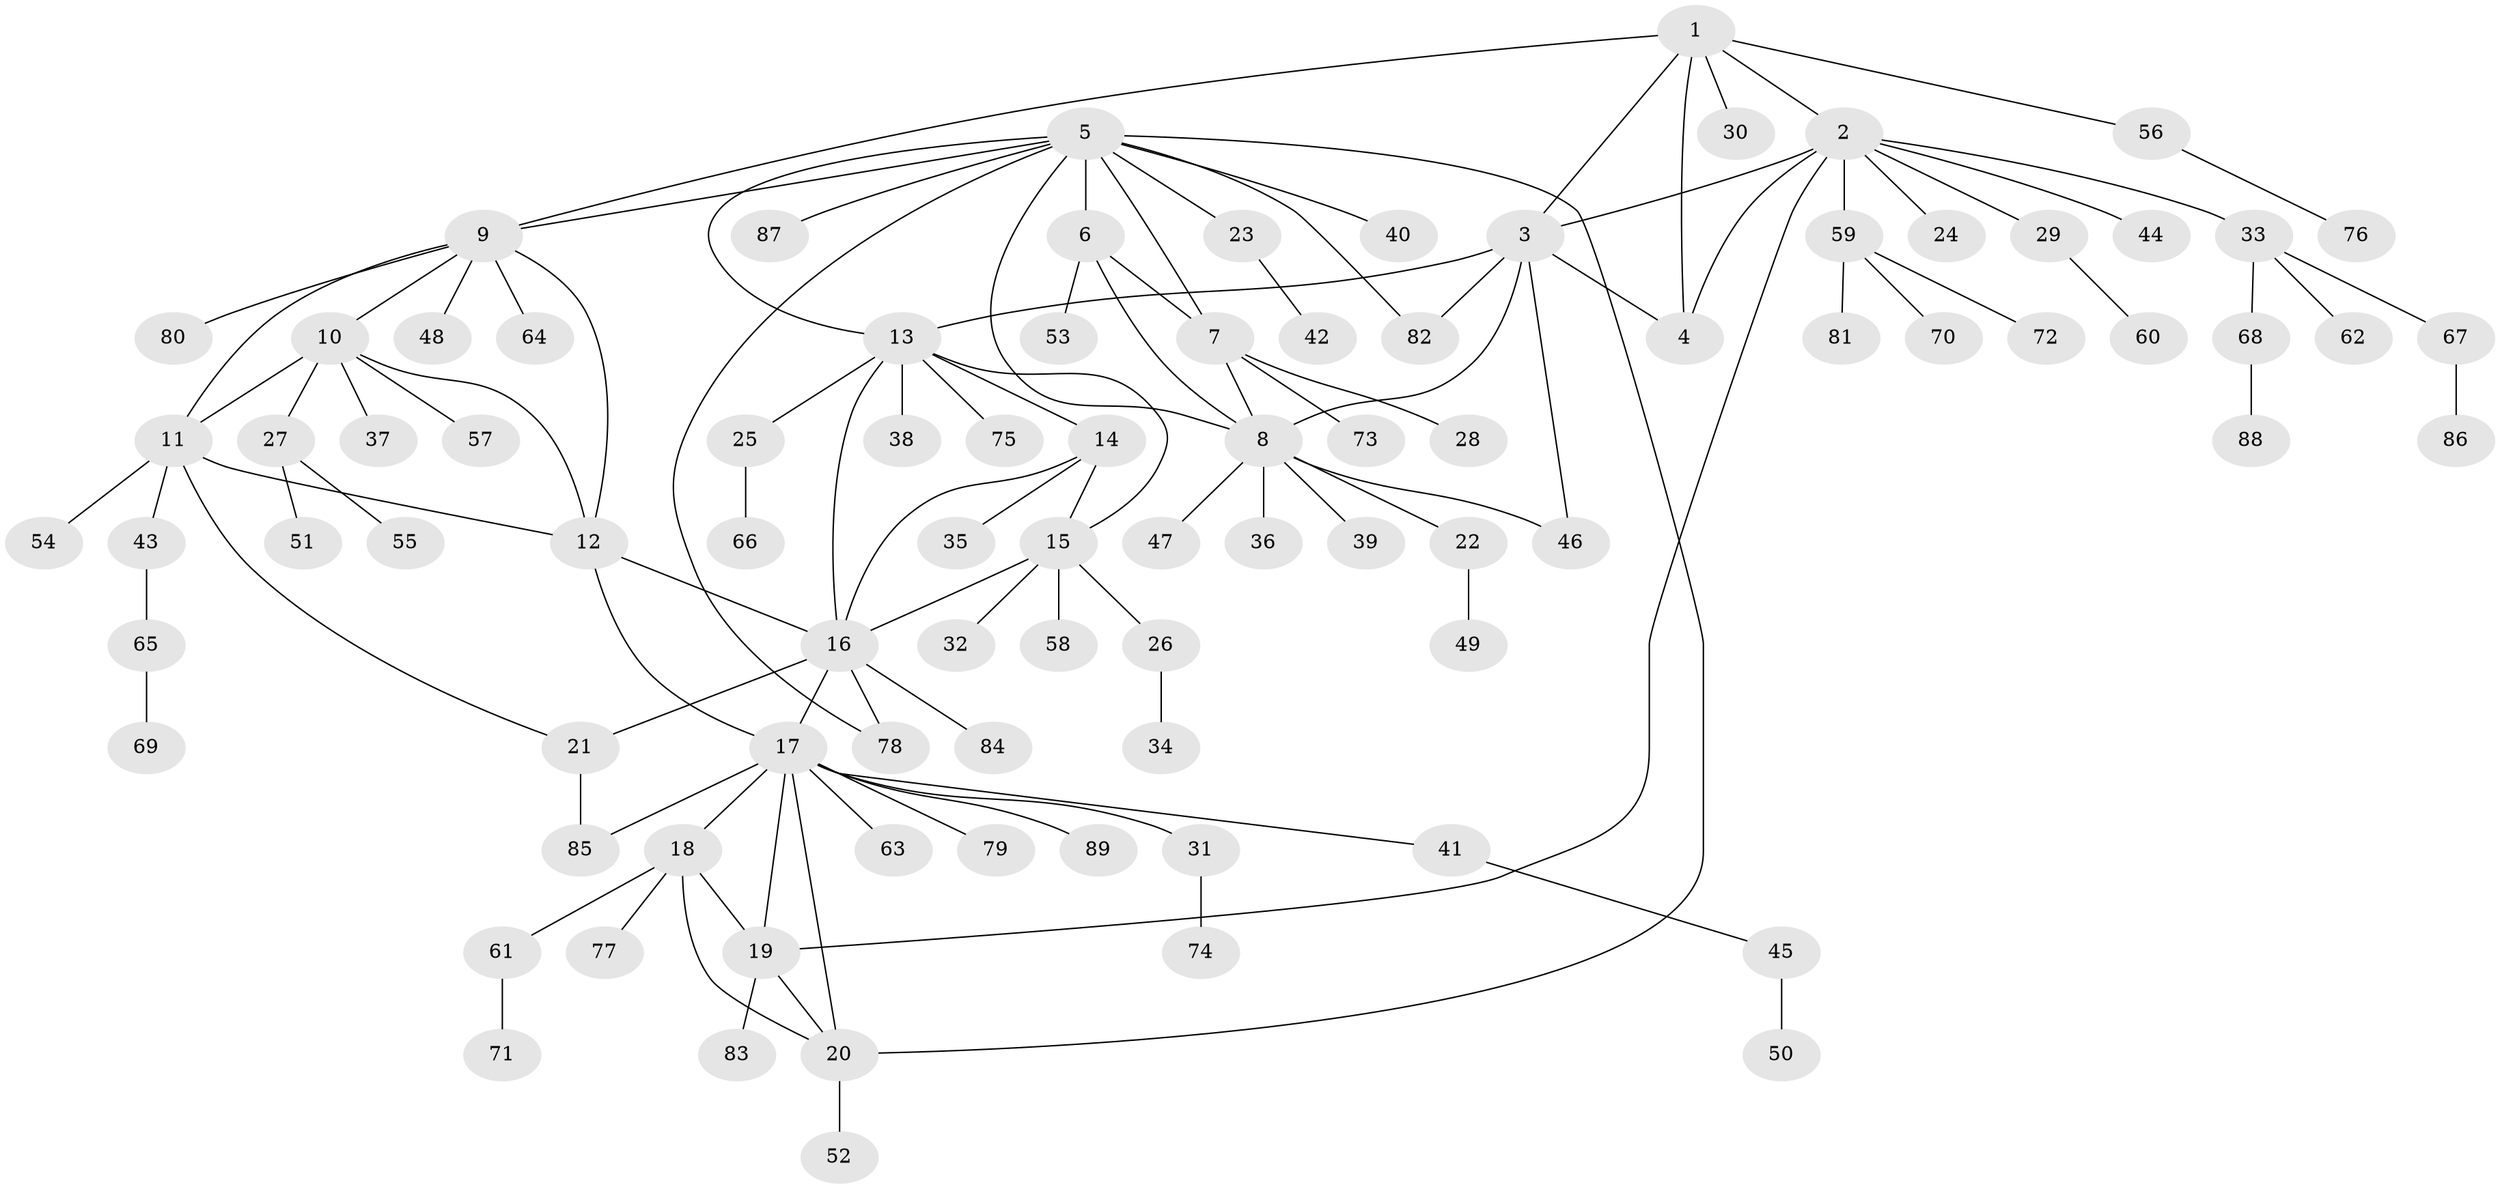 // Generated by graph-tools (version 1.1) at 2025/37/03/09/25 02:37:10]
// undirected, 89 vertices, 114 edges
graph export_dot {
graph [start="1"]
  node [color=gray90,style=filled];
  1;
  2;
  3;
  4;
  5;
  6;
  7;
  8;
  9;
  10;
  11;
  12;
  13;
  14;
  15;
  16;
  17;
  18;
  19;
  20;
  21;
  22;
  23;
  24;
  25;
  26;
  27;
  28;
  29;
  30;
  31;
  32;
  33;
  34;
  35;
  36;
  37;
  38;
  39;
  40;
  41;
  42;
  43;
  44;
  45;
  46;
  47;
  48;
  49;
  50;
  51;
  52;
  53;
  54;
  55;
  56;
  57;
  58;
  59;
  60;
  61;
  62;
  63;
  64;
  65;
  66;
  67;
  68;
  69;
  70;
  71;
  72;
  73;
  74;
  75;
  76;
  77;
  78;
  79;
  80;
  81;
  82;
  83;
  84;
  85;
  86;
  87;
  88;
  89;
  1 -- 2;
  1 -- 3;
  1 -- 4;
  1 -- 9;
  1 -- 30;
  1 -- 56;
  2 -- 3;
  2 -- 4;
  2 -- 19;
  2 -- 24;
  2 -- 29;
  2 -- 33;
  2 -- 44;
  2 -- 59;
  3 -- 4;
  3 -- 8;
  3 -- 13;
  3 -- 46;
  3 -- 82;
  5 -- 6;
  5 -- 7;
  5 -- 8;
  5 -- 9;
  5 -- 13;
  5 -- 20;
  5 -- 23;
  5 -- 40;
  5 -- 78;
  5 -- 82;
  5 -- 87;
  6 -- 7;
  6 -- 8;
  6 -- 53;
  7 -- 8;
  7 -- 28;
  7 -- 73;
  8 -- 22;
  8 -- 36;
  8 -- 39;
  8 -- 46;
  8 -- 47;
  9 -- 10;
  9 -- 11;
  9 -- 12;
  9 -- 48;
  9 -- 64;
  9 -- 80;
  10 -- 11;
  10 -- 12;
  10 -- 27;
  10 -- 37;
  10 -- 57;
  11 -- 12;
  11 -- 21;
  11 -- 43;
  11 -- 54;
  12 -- 16;
  12 -- 17;
  13 -- 14;
  13 -- 15;
  13 -- 16;
  13 -- 25;
  13 -- 38;
  13 -- 75;
  14 -- 15;
  14 -- 16;
  14 -- 35;
  15 -- 16;
  15 -- 26;
  15 -- 32;
  15 -- 58;
  16 -- 17;
  16 -- 21;
  16 -- 78;
  16 -- 84;
  17 -- 18;
  17 -- 19;
  17 -- 20;
  17 -- 31;
  17 -- 41;
  17 -- 63;
  17 -- 79;
  17 -- 85;
  17 -- 89;
  18 -- 19;
  18 -- 20;
  18 -- 61;
  18 -- 77;
  19 -- 20;
  19 -- 83;
  20 -- 52;
  21 -- 85;
  22 -- 49;
  23 -- 42;
  25 -- 66;
  26 -- 34;
  27 -- 51;
  27 -- 55;
  29 -- 60;
  31 -- 74;
  33 -- 62;
  33 -- 67;
  33 -- 68;
  41 -- 45;
  43 -- 65;
  45 -- 50;
  56 -- 76;
  59 -- 70;
  59 -- 72;
  59 -- 81;
  61 -- 71;
  65 -- 69;
  67 -- 86;
  68 -- 88;
}
